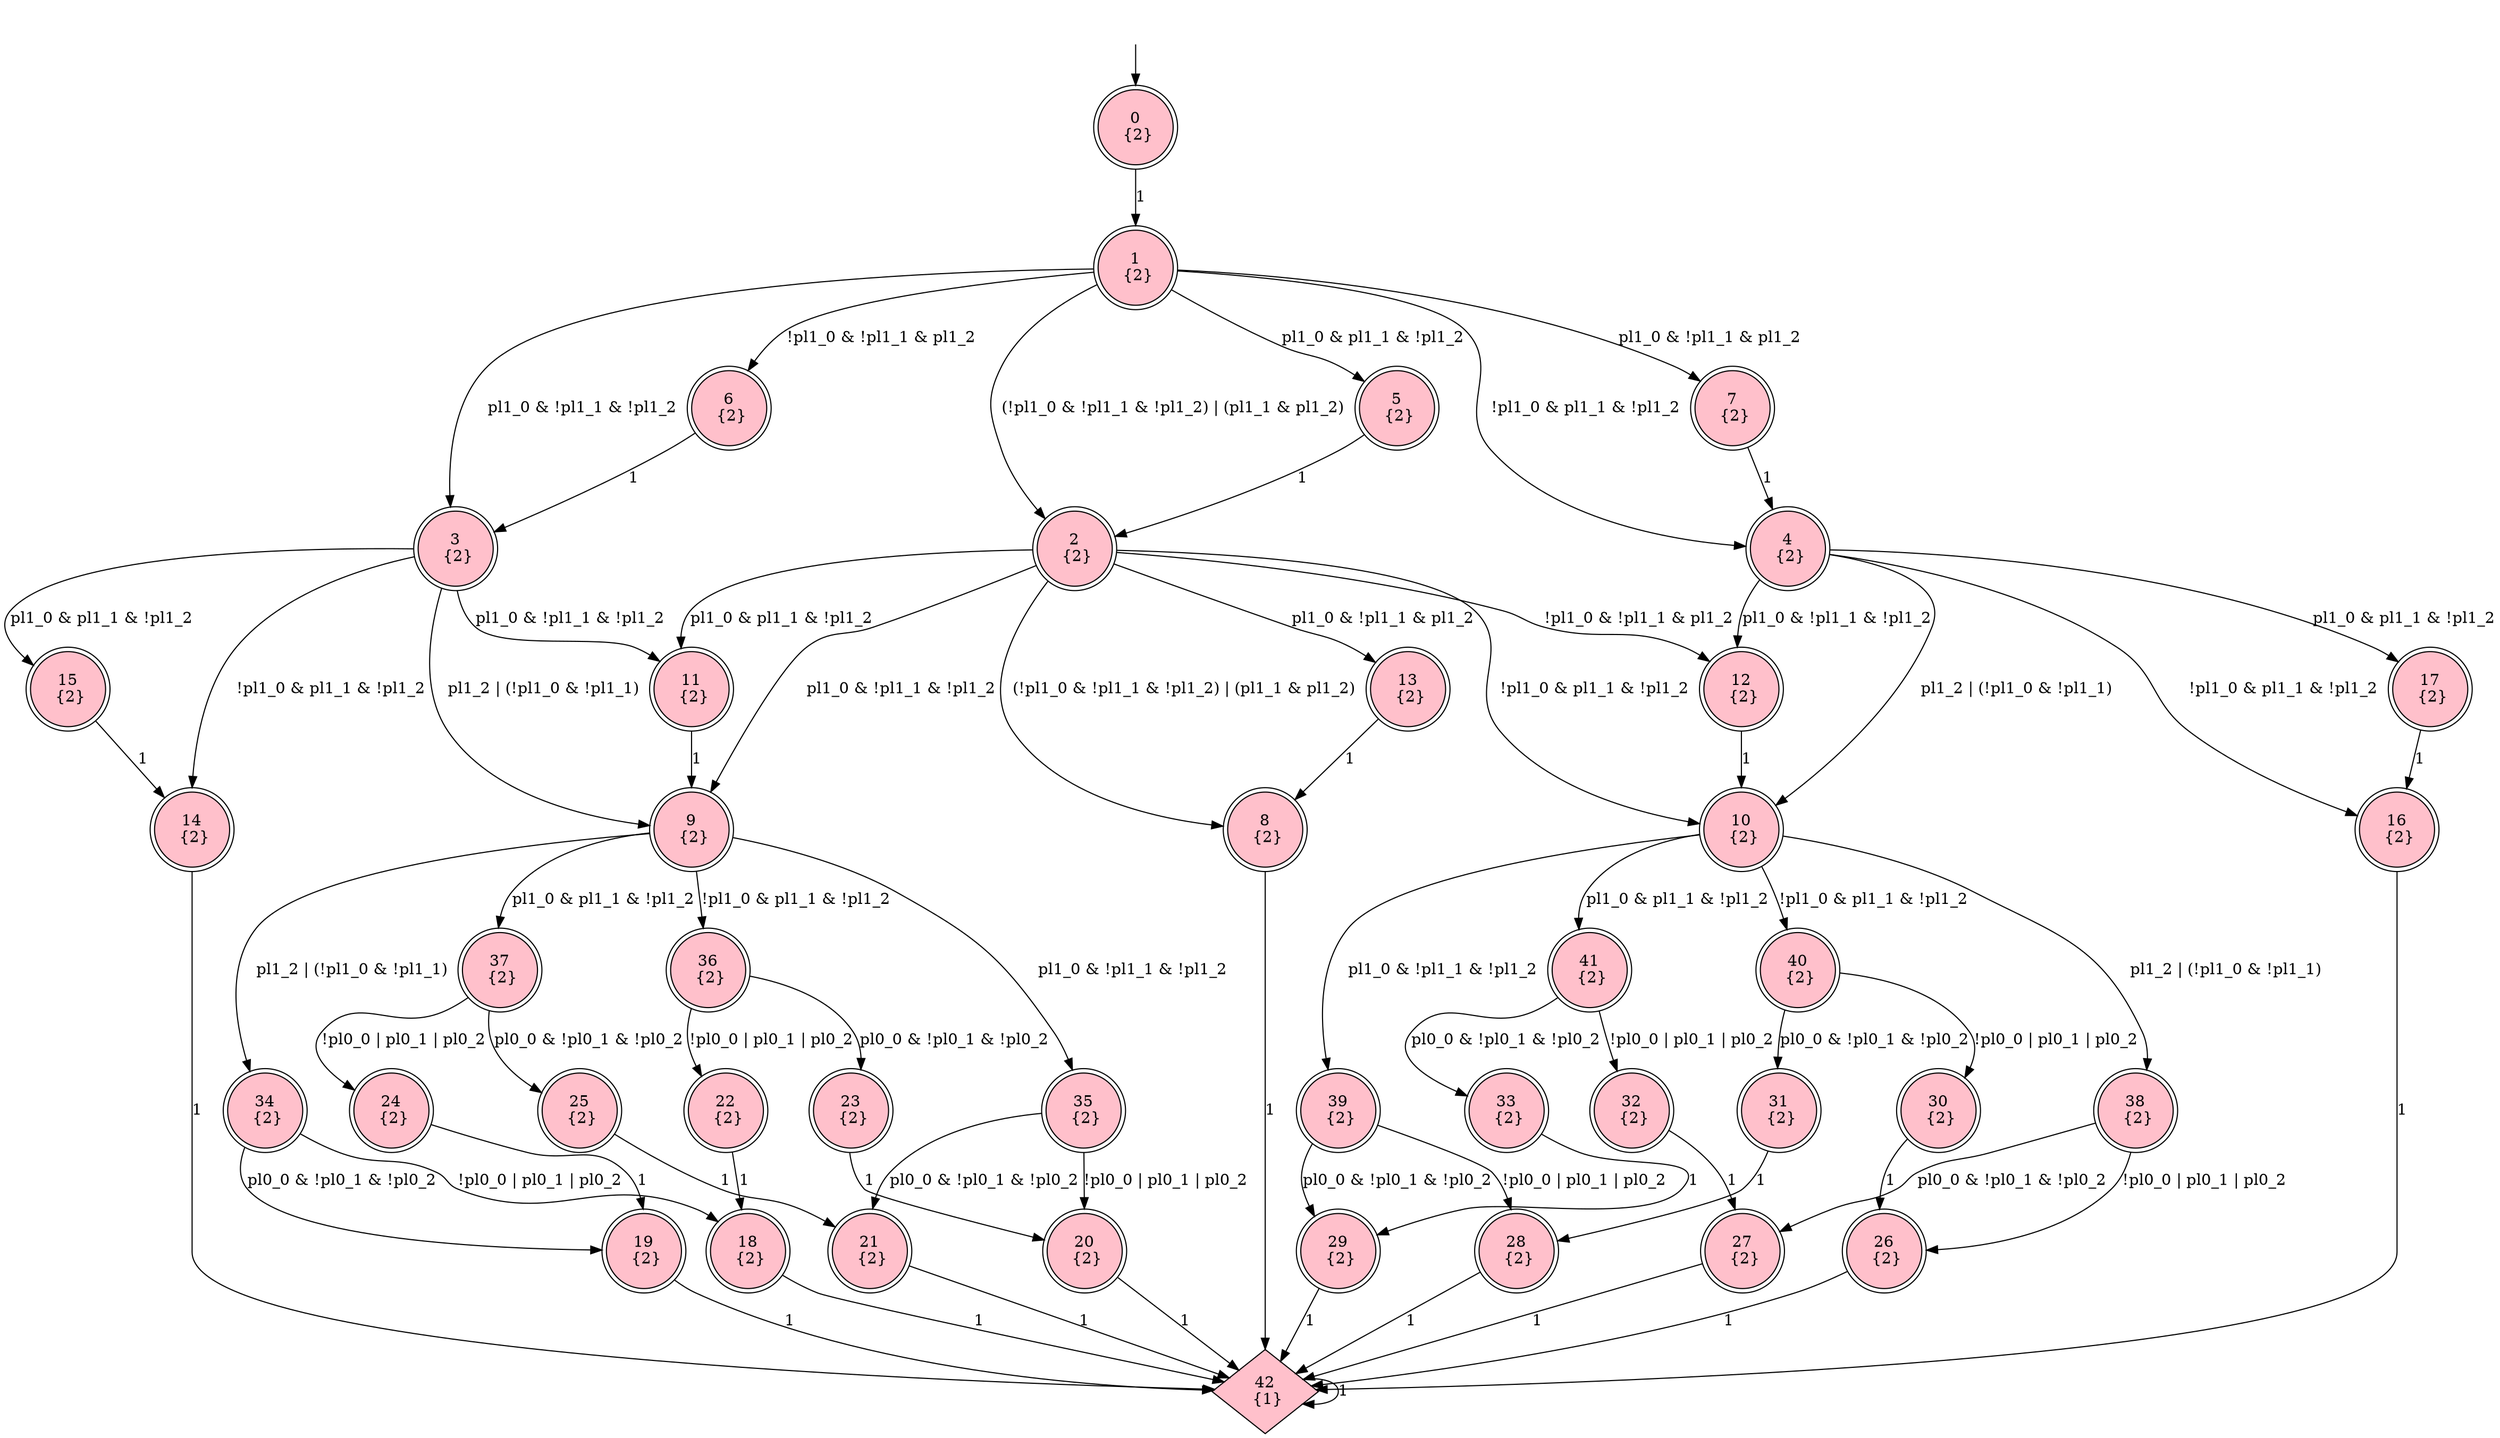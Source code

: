 digraph G {
    start [shape="none", label=""];
    start -> 0;
    0 [shape="circle", peripheries=2, style="filled", fillcolor="pink", label="0\n {2}"];
    1 [shape="circle", peripheries=2, style="filled", fillcolor="pink", label="1\n {2}"];
    2 [shape="circle", peripheries=2, style="filled", fillcolor="pink", label="2\n {2}"];
    3 [shape="circle", peripheries=2, style="filled", fillcolor="pink", label="3\n {2}"];
    4 [shape="circle", peripheries=2, style="filled", fillcolor="pink", label="4\n {2}"];
    5 [shape="circle", peripheries=2, style="filled", fillcolor="pink", label="5\n {2}"];
    6 [shape="circle", peripheries=2, style="filled", fillcolor="pink", label="6\n {2}"];
    7 [shape="circle", peripheries=2, style="filled", fillcolor="pink", label="7\n {2}"];
    8 [shape="circle", peripheries=2, style="filled", fillcolor="pink", label="8\n {2}"];
    9 [shape="circle", peripheries=2, style="filled", fillcolor="pink", label="9\n {2}"];
    10 [shape="circle", peripheries=2, style="filled", fillcolor="pink", label="10\n {2}"];
    11 [shape="circle", peripheries=2, style="filled", fillcolor="pink", label="11\n {2}"];
    12 [shape="circle", peripheries=2, style="filled", fillcolor="pink", label="12\n {2}"];
    13 [shape="circle", peripheries=2, style="filled", fillcolor="pink", label="13\n {2}"];
    14 [shape="circle", peripheries=2, style="filled", fillcolor="pink", label="14\n {2}"];
    15 [shape="circle", peripheries=2, style="filled", fillcolor="pink", label="15\n {2}"];
    16 [shape="circle", peripheries=2, style="filled", fillcolor="pink", label="16\n {2}"];
    17 [shape="circle", peripheries=2, style="filled", fillcolor="pink", label="17\n {2}"];
    18 [shape="circle", peripheries=2, style="filled", fillcolor="pink", label="18\n {2}"];
    19 [shape="circle", peripheries=2, style="filled", fillcolor="pink", label="19\n {2}"];
    20 [shape="circle", peripheries=2, style="filled", fillcolor="pink", label="20\n {2}"];
    21 [shape="circle", peripheries=2, style="filled", fillcolor="pink", label="21\n {2}"];
    22 [shape="circle", peripheries=2, style="filled", fillcolor="pink", label="22\n {2}"];
    23 [shape="circle", peripheries=2, style="filled", fillcolor="pink", label="23\n {2}"];
    24 [shape="circle", peripheries=2, style="filled", fillcolor="pink", label="24\n {2}"];
    25 [shape="circle", peripheries=2, style="filled", fillcolor="pink", label="25\n {2}"];
    26 [shape="circle", peripheries=2, style="filled", fillcolor="pink", label="26\n {2}"];
    27 [shape="circle", peripheries=2, style="filled", fillcolor="pink", label="27\n {2}"];
    28 [shape="circle", peripheries=2, style="filled", fillcolor="pink", label="28\n {2}"];
    29 [shape="circle", peripheries=2, style="filled", fillcolor="pink", label="29\n {2}"];
    30 [shape="circle", peripheries=2, style="filled", fillcolor="pink", label="30\n {2}"];
    31 [shape="circle", peripheries=2, style="filled", fillcolor="pink", label="31\n {2}"];
    32 [shape="circle", peripheries=2, style="filled", fillcolor="pink", label="32\n {2}"];
    33 [shape="circle", peripheries=2, style="filled", fillcolor="pink", label="33\n {2}"];
    34 [shape="circle", peripheries=2, style="filled", fillcolor="pink", label="34\n {2}"];
    35 [shape="circle", peripheries=2, style="filled", fillcolor="pink", label="35\n {2}"];
    36 [shape="circle", peripheries=2, style="filled", fillcolor="pink", label="36\n {2}"];
    37 [shape="circle", peripheries=2, style="filled", fillcolor="pink", label="37\n {2}"];
    38 [shape="circle", peripheries=2, style="filled", fillcolor="pink", label="38\n {2}"];
    39 [shape="circle", peripheries=2, style="filled", fillcolor="pink", label="39\n {2}"];
    40 [shape="circle", peripheries=2, style="filled", fillcolor="pink", label="40\n {2}"];
    41 [shape="circle", peripheries=2, style="filled", fillcolor="pink", label="41\n {2}"];
    42 [shape="diamond", peripheries=1, style="filled", fillcolor="pink", label="42\n {1}"];
    0 -> 1 [label="1"];
    1 -> 3 [label="pl1_0 & !pl1_1 & !pl1_2"];
    1 -> 4 [label="!pl1_0 & pl1_1 & !pl1_2"];
    1 -> 5 [label="pl1_0 & pl1_1 & !pl1_2"];
    1 -> 6 [label="!pl1_0 & !pl1_1 & pl1_2"];
    1 -> 7 [label="pl1_0 & !pl1_1 & pl1_2"];
    1 -> 2 [label="(!pl1_0 & !pl1_1 & !pl1_2) | (pl1_1 & pl1_2)"];
    2 -> 9 [label="pl1_0 & !pl1_1 & !pl1_2"];
    2 -> 10 [label="!pl1_0 & pl1_1 & !pl1_2"];
    2 -> 11 [label="pl1_0 & pl1_1 & !pl1_2"];
    2 -> 12 [label="!pl1_0 & !pl1_1 & pl1_2"];
    2 -> 13 [label="pl1_0 & !pl1_1 & pl1_2"];
    2 -> 8 [label="(!pl1_0 & !pl1_1 & !pl1_2) | (pl1_1 & pl1_2)"];
    3 -> 11 [label="pl1_0 & !pl1_1 & !pl1_2"];
    3 -> 14 [label="!pl1_0 & pl1_1 & !pl1_2"];
    3 -> 15 [label="pl1_0 & pl1_1 & !pl1_2"];
    3 -> 9 [label="pl1_2 | (!pl1_0 & !pl1_1)"];
    4 -> 12 [label="pl1_0 & !pl1_1 & !pl1_2"];
    4 -> 16 [label="!pl1_0 & pl1_1 & !pl1_2"];
    4 -> 17 [label="pl1_0 & pl1_1 & !pl1_2"];
    4 -> 10 [label="pl1_2 | (!pl1_0 & !pl1_1)"];
    5 -> 2 [label="1"];
    6 -> 3 [label="1"];
    7 -> 4 [label="1"];
    8 -> 42 [label="1"];
    9 -> 35 [label="pl1_0 & !pl1_1 & !pl1_2"];
    9 -> 36 [label="!pl1_0 & pl1_1 & !pl1_2"];
    9 -> 37 [label="pl1_0 & pl1_1 & !pl1_2"];
    9 -> 34 [label="pl1_2 | (!pl1_0 & !pl1_1)"];
    10 -> 39 [label="pl1_0 & !pl1_1 & !pl1_2"];
    10 -> 40 [label="!pl1_0 & pl1_1 & !pl1_2"];
    10 -> 41 [label="pl1_0 & pl1_1 & !pl1_2"];
    10 -> 38 [label="pl1_2 | (!pl1_0 & !pl1_1)"];
    11 -> 9 [label="1"];
    12 -> 10 [label="1"];
    13 -> 8 [label="1"];
    14 -> 42 [label="1"];
    15 -> 14 [label="1"];
    16 -> 42 [label="1"];
    17 -> 16 [label="1"];
    18 -> 42 [label="1"];
    19 -> 42 [label="1"];
    20 -> 42 [label="1"];
    21 -> 42 [label="1"];
    22 -> 18 [label="1"];
    23 -> 20 [label="1"];
    24 -> 19 [label="1"];
    25 -> 21 [label="1"];
    26 -> 42 [label="1"];
    27 -> 42 [label="1"];
    28 -> 42 [label="1"];
    29 -> 42 [label="1"];
    30 -> 26 [label="1"];
    31 -> 28 [label="1"];
    32 -> 27 [label="1"];
    33 -> 29 [label="1"];
    34 -> 19 [label="pl0_0 & !pl0_1 & !pl0_2"];
    34 -> 18 [label="!pl0_0 | pl0_1 | pl0_2"];
    35 -> 21 [label="pl0_0 & !pl0_1 & !pl0_2"];
    35 -> 20 [label="!pl0_0 | pl0_1 | pl0_2"];
    36 -> 23 [label="pl0_0 & !pl0_1 & !pl0_2"];
    36 -> 22 [label="!pl0_0 | pl0_1 | pl0_2"];
    37 -> 25 [label="pl0_0 & !pl0_1 & !pl0_2"];
    37 -> 24 [label="!pl0_0 | pl0_1 | pl0_2"];
    38 -> 27 [label="pl0_0 & !pl0_1 & !pl0_2"];
    38 -> 26 [label="!pl0_0 | pl0_1 | pl0_2"];
    39 -> 29 [label="pl0_0 & !pl0_1 & !pl0_2"];
    39 -> 28 [label="!pl0_0 | pl0_1 | pl0_2"];
    40 -> 31 [label="pl0_0 & !pl0_1 & !pl0_2"];
    40 -> 30 [label="!pl0_0 | pl0_1 | pl0_2"];
    41 -> 33 [label="pl0_0 & !pl0_1 & !pl0_2"];
    41 -> 32 [label="!pl0_0 | pl0_1 | pl0_2"];
    42 -> 42 [label="1"];
}
